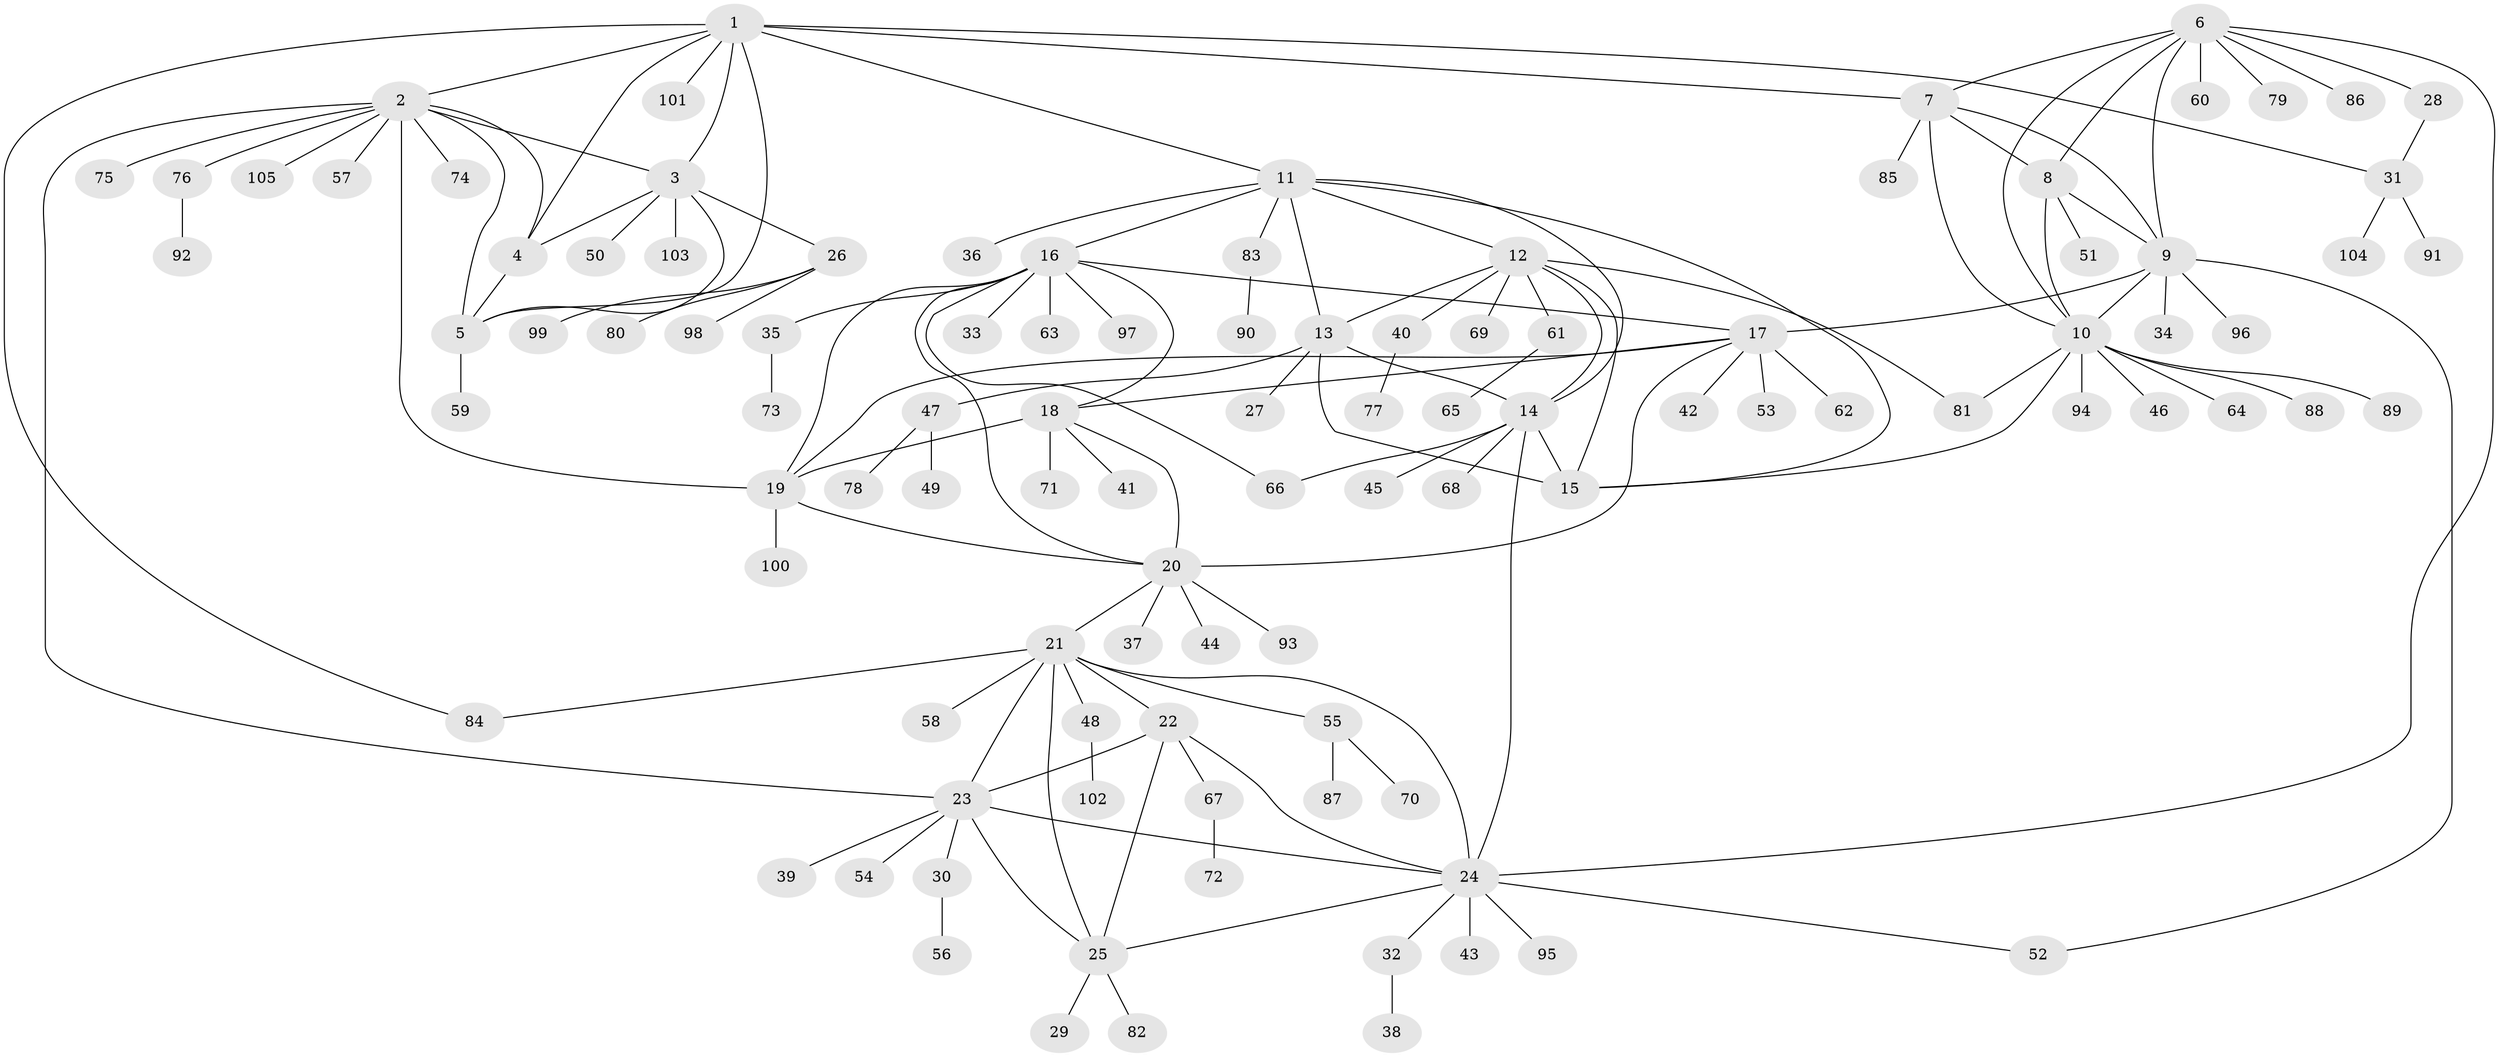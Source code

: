 // coarse degree distribution, {14: 0.018867924528301886, 5: 0.09433962264150944, 1: 0.6226415094339622, 2: 0.03773584905660377, 6: 0.018867924528301886, 7: 0.09433962264150944, 3: 0.05660377358490566, 4: 0.018867924528301886, 8: 0.018867924528301886, 12: 0.018867924528301886}
// Generated by graph-tools (version 1.1) at 2025/46/03/06/25 01:46:57]
// undirected, 105 vertices, 145 edges
graph export_dot {
graph [start="1"]
  node [color=gray90,style=filled];
  1;
  2;
  3;
  4;
  5;
  6;
  7;
  8;
  9;
  10;
  11;
  12;
  13;
  14;
  15;
  16;
  17;
  18;
  19;
  20;
  21;
  22;
  23;
  24;
  25;
  26;
  27;
  28;
  29;
  30;
  31;
  32;
  33;
  34;
  35;
  36;
  37;
  38;
  39;
  40;
  41;
  42;
  43;
  44;
  45;
  46;
  47;
  48;
  49;
  50;
  51;
  52;
  53;
  54;
  55;
  56;
  57;
  58;
  59;
  60;
  61;
  62;
  63;
  64;
  65;
  66;
  67;
  68;
  69;
  70;
  71;
  72;
  73;
  74;
  75;
  76;
  77;
  78;
  79;
  80;
  81;
  82;
  83;
  84;
  85;
  86;
  87;
  88;
  89;
  90;
  91;
  92;
  93;
  94;
  95;
  96;
  97;
  98;
  99;
  100;
  101;
  102;
  103;
  104;
  105;
  1 -- 2;
  1 -- 3;
  1 -- 4;
  1 -- 5;
  1 -- 7;
  1 -- 11;
  1 -- 31;
  1 -- 84;
  1 -- 101;
  2 -- 3;
  2 -- 4;
  2 -- 5;
  2 -- 19;
  2 -- 23;
  2 -- 57;
  2 -- 74;
  2 -- 75;
  2 -- 76;
  2 -- 105;
  3 -- 4;
  3 -- 5;
  3 -- 26;
  3 -- 50;
  3 -- 103;
  4 -- 5;
  5 -- 59;
  6 -- 7;
  6 -- 8;
  6 -- 9;
  6 -- 10;
  6 -- 24;
  6 -- 28;
  6 -- 60;
  6 -- 79;
  6 -- 86;
  7 -- 8;
  7 -- 9;
  7 -- 10;
  7 -- 85;
  8 -- 9;
  8 -- 10;
  8 -- 51;
  9 -- 10;
  9 -- 17;
  9 -- 34;
  9 -- 52;
  9 -- 96;
  10 -- 15;
  10 -- 46;
  10 -- 64;
  10 -- 81;
  10 -- 88;
  10 -- 89;
  10 -- 94;
  11 -- 12;
  11 -- 13;
  11 -- 14;
  11 -- 15;
  11 -- 16;
  11 -- 36;
  11 -- 83;
  12 -- 13;
  12 -- 14;
  12 -- 15;
  12 -- 40;
  12 -- 61;
  12 -- 69;
  12 -- 81;
  13 -- 14;
  13 -- 15;
  13 -- 27;
  13 -- 47;
  14 -- 15;
  14 -- 24;
  14 -- 45;
  14 -- 66;
  14 -- 68;
  16 -- 17;
  16 -- 18;
  16 -- 19;
  16 -- 20;
  16 -- 33;
  16 -- 35;
  16 -- 63;
  16 -- 66;
  16 -- 97;
  17 -- 18;
  17 -- 19;
  17 -- 20;
  17 -- 42;
  17 -- 53;
  17 -- 62;
  18 -- 19;
  18 -- 20;
  18 -- 41;
  18 -- 71;
  19 -- 20;
  19 -- 100;
  20 -- 21;
  20 -- 37;
  20 -- 44;
  20 -- 93;
  21 -- 22;
  21 -- 23;
  21 -- 24;
  21 -- 25;
  21 -- 48;
  21 -- 55;
  21 -- 58;
  21 -- 84;
  22 -- 23;
  22 -- 24;
  22 -- 25;
  22 -- 67;
  23 -- 24;
  23 -- 25;
  23 -- 30;
  23 -- 39;
  23 -- 54;
  24 -- 25;
  24 -- 32;
  24 -- 43;
  24 -- 52;
  24 -- 95;
  25 -- 29;
  25 -- 82;
  26 -- 80;
  26 -- 98;
  26 -- 99;
  28 -- 31;
  30 -- 56;
  31 -- 91;
  31 -- 104;
  32 -- 38;
  35 -- 73;
  40 -- 77;
  47 -- 49;
  47 -- 78;
  48 -- 102;
  55 -- 70;
  55 -- 87;
  61 -- 65;
  67 -- 72;
  76 -- 92;
  83 -- 90;
}
